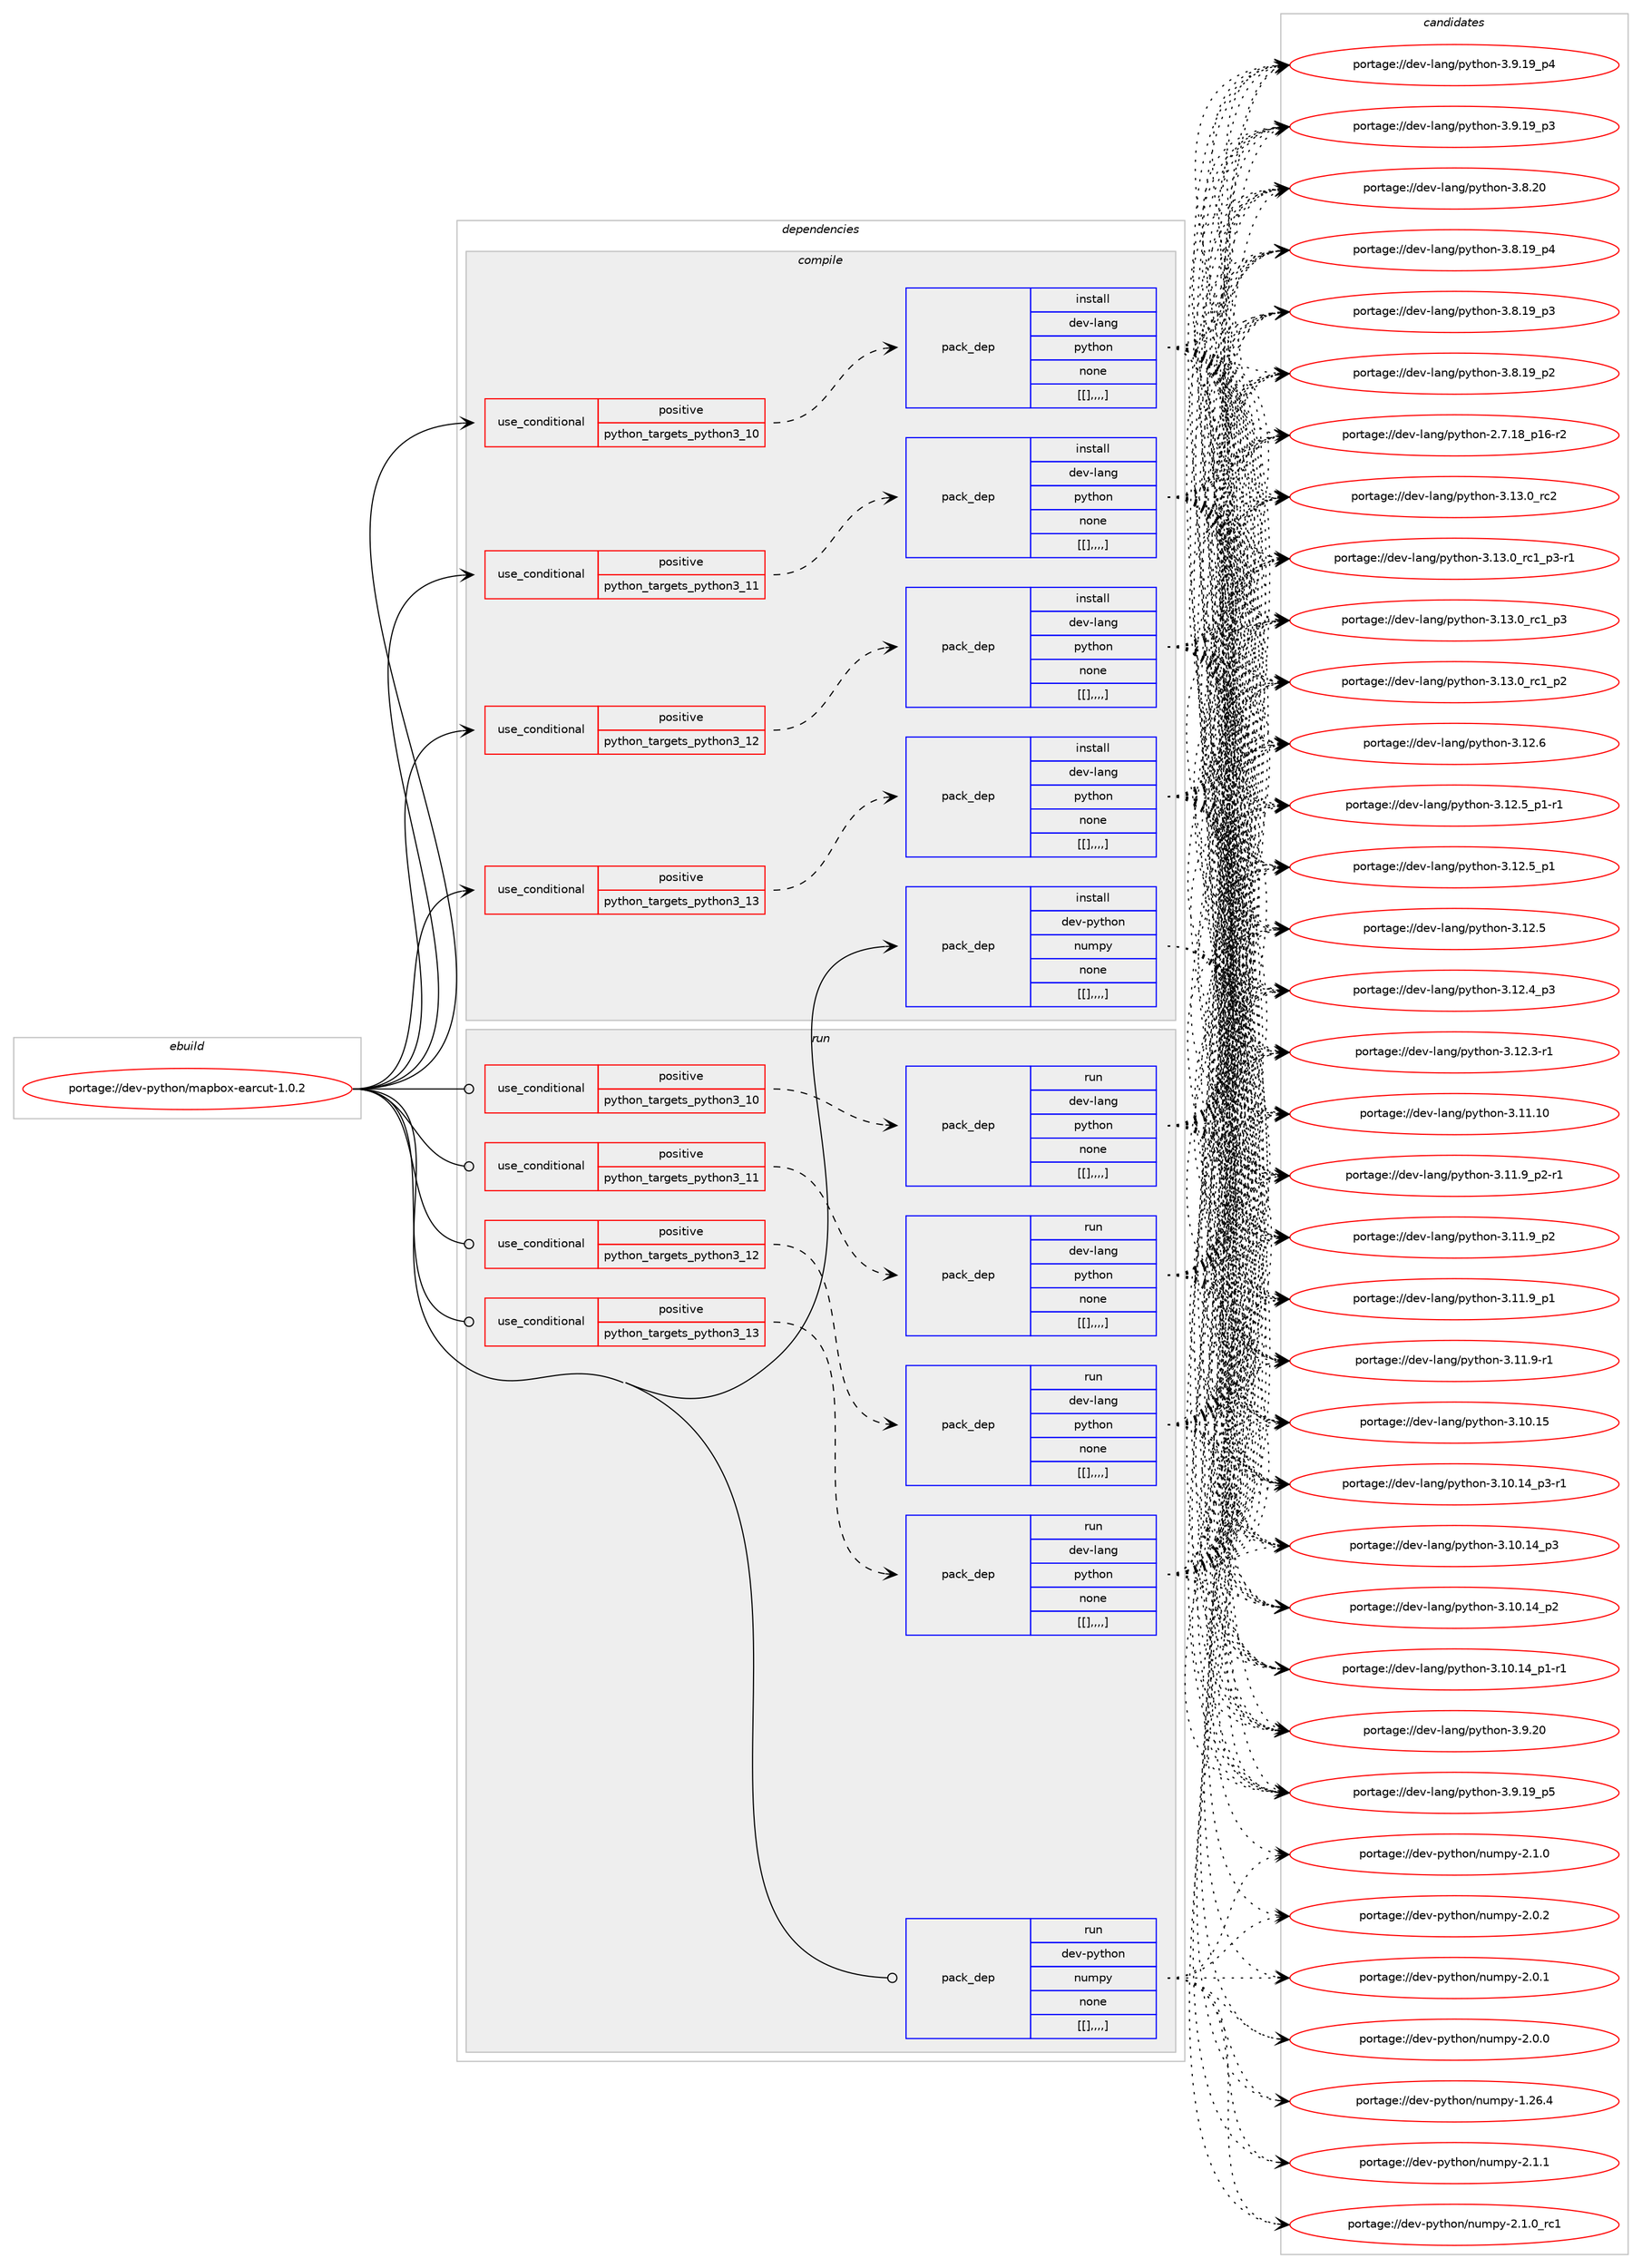 digraph prolog {

# *************
# Graph options
# *************

newrank=true;
concentrate=true;
compound=true;
graph [rankdir=LR,fontname=Helvetica,fontsize=10,ranksep=1.5];#, ranksep=2.5, nodesep=0.2];
edge  [arrowhead=vee];
node  [fontname=Helvetica,fontsize=10];

# **********
# The ebuild
# **********

subgraph cluster_leftcol {
color=gray;
label=<<i>ebuild</i>>;
id [label="portage://dev-python/mapbox-earcut-1.0.2", color=red, width=4, href="../dev-python/mapbox-earcut-1.0.2.svg"];
}

# ****************
# The dependencies
# ****************

subgraph cluster_midcol {
color=gray;
label=<<i>dependencies</i>>;
subgraph cluster_compile {
fillcolor="#eeeeee";
style=filled;
label=<<i>compile</i>>;
subgraph cond35178 {
dependency151619 [label=<<TABLE BORDER="0" CELLBORDER="1" CELLSPACING="0" CELLPADDING="4"><TR><TD ROWSPAN="3" CELLPADDING="10">use_conditional</TD></TR><TR><TD>positive</TD></TR><TR><TD>python_targets_python3_10</TD></TR></TABLE>>, shape=none, color=red];
subgraph pack115223 {
dependency151620 [label=<<TABLE BORDER="0" CELLBORDER="1" CELLSPACING="0" CELLPADDING="4" WIDTH="220"><TR><TD ROWSPAN="6" CELLPADDING="30">pack_dep</TD></TR><TR><TD WIDTH="110">install</TD></TR><TR><TD>dev-lang</TD></TR><TR><TD>python</TD></TR><TR><TD>none</TD></TR><TR><TD>[[],,,,]</TD></TR></TABLE>>, shape=none, color=blue];
}
dependency151619:e -> dependency151620:w [weight=20,style="dashed",arrowhead="vee"];
}
id:e -> dependency151619:w [weight=20,style="solid",arrowhead="vee"];
subgraph cond35179 {
dependency151621 [label=<<TABLE BORDER="0" CELLBORDER="1" CELLSPACING="0" CELLPADDING="4"><TR><TD ROWSPAN="3" CELLPADDING="10">use_conditional</TD></TR><TR><TD>positive</TD></TR><TR><TD>python_targets_python3_11</TD></TR></TABLE>>, shape=none, color=red];
subgraph pack115224 {
dependency151622 [label=<<TABLE BORDER="0" CELLBORDER="1" CELLSPACING="0" CELLPADDING="4" WIDTH="220"><TR><TD ROWSPAN="6" CELLPADDING="30">pack_dep</TD></TR><TR><TD WIDTH="110">install</TD></TR><TR><TD>dev-lang</TD></TR><TR><TD>python</TD></TR><TR><TD>none</TD></TR><TR><TD>[[],,,,]</TD></TR></TABLE>>, shape=none, color=blue];
}
dependency151621:e -> dependency151622:w [weight=20,style="dashed",arrowhead="vee"];
}
id:e -> dependency151621:w [weight=20,style="solid",arrowhead="vee"];
subgraph cond35180 {
dependency151623 [label=<<TABLE BORDER="0" CELLBORDER="1" CELLSPACING="0" CELLPADDING="4"><TR><TD ROWSPAN="3" CELLPADDING="10">use_conditional</TD></TR><TR><TD>positive</TD></TR><TR><TD>python_targets_python3_12</TD></TR></TABLE>>, shape=none, color=red];
subgraph pack115225 {
dependency151624 [label=<<TABLE BORDER="0" CELLBORDER="1" CELLSPACING="0" CELLPADDING="4" WIDTH="220"><TR><TD ROWSPAN="6" CELLPADDING="30">pack_dep</TD></TR><TR><TD WIDTH="110">install</TD></TR><TR><TD>dev-lang</TD></TR><TR><TD>python</TD></TR><TR><TD>none</TD></TR><TR><TD>[[],,,,]</TD></TR></TABLE>>, shape=none, color=blue];
}
dependency151623:e -> dependency151624:w [weight=20,style="dashed",arrowhead="vee"];
}
id:e -> dependency151623:w [weight=20,style="solid",arrowhead="vee"];
subgraph cond35181 {
dependency151625 [label=<<TABLE BORDER="0" CELLBORDER="1" CELLSPACING="0" CELLPADDING="4"><TR><TD ROWSPAN="3" CELLPADDING="10">use_conditional</TD></TR><TR><TD>positive</TD></TR><TR><TD>python_targets_python3_13</TD></TR></TABLE>>, shape=none, color=red];
subgraph pack115226 {
dependency151626 [label=<<TABLE BORDER="0" CELLBORDER="1" CELLSPACING="0" CELLPADDING="4" WIDTH="220"><TR><TD ROWSPAN="6" CELLPADDING="30">pack_dep</TD></TR><TR><TD WIDTH="110">install</TD></TR><TR><TD>dev-lang</TD></TR><TR><TD>python</TD></TR><TR><TD>none</TD></TR><TR><TD>[[],,,,]</TD></TR></TABLE>>, shape=none, color=blue];
}
dependency151625:e -> dependency151626:w [weight=20,style="dashed",arrowhead="vee"];
}
id:e -> dependency151625:w [weight=20,style="solid",arrowhead="vee"];
subgraph pack115227 {
dependency151627 [label=<<TABLE BORDER="0" CELLBORDER="1" CELLSPACING="0" CELLPADDING="4" WIDTH="220"><TR><TD ROWSPAN="6" CELLPADDING="30">pack_dep</TD></TR><TR><TD WIDTH="110">install</TD></TR><TR><TD>dev-python</TD></TR><TR><TD>numpy</TD></TR><TR><TD>none</TD></TR><TR><TD>[[],,,,]</TD></TR></TABLE>>, shape=none, color=blue];
}
id:e -> dependency151627:w [weight=20,style="solid",arrowhead="vee"];
}
subgraph cluster_compileandrun {
fillcolor="#eeeeee";
style=filled;
label=<<i>compile and run</i>>;
}
subgraph cluster_run {
fillcolor="#eeeeee";
style=filled;
label=<<i>run</i>>;
subgraph cond35182 {
dependency151628 [label=<<TABLE BORDER="0" CELLBORDER="1" CELLSPACING="0" CELLPADDING="4"><TR><TD ROWSPAN="3" CELLPADDING="10">use_conditional</TD></TR><TR><TD>positive</TD></TR><TR><TD>python_targets_python3_10</TD></TR></TABLE>>, shape=none, color=red];
subgraph pack115228 {
dependency151629 [label=<<TABLE BORDER="0" CELLBORDER="1" CELLSPACING="0" CELLPADDING="4" WIDTH="220"><TR><TD ROWSPAN="6" CELLPADDING="30">pack_dep</TD></TR><TR><TD WIDTH="110">run</TD></TR><TR><TD>dev-lang</TD></TR><TR><TD>python</TD></TR><TR><TD>none</TD></TR><TR><TD>[[],,,,]</TD></TR></TABLE>>, shape=none, color=blue];
}
dependency151628:e -> dependency151629:w [weight=20,style="dashed",arrowhead="vee"];
}
id:e -> dependency151628:w [weight=20,style="solid",arrowhead="odot"];
subgraph cond35183 {
dependency151630 [label=<<TABLE BORDER="0" CELLBORDER="1" CELLSPACING="0" CELLPADDING="4"><TR><TD ROWSPAN="3" CELLPADDING="10">use_conditional</TD></TR><TR><TD>positive</TD></TR><TR><TD>python_targets_python3_11</TD></TR></TABLE>>, shape=none, color=red];
subgraph pack115229 {
dependency151631 [label=<<TABLE BORDER="0" CELLBORDER="1" CELLSPACING="0" CELLPADDING="4" WIDTH="220"><TR><TD ROWSPAN="6" CELLPADDING="30">pack_dep</TD></TR><TR><TD WIDTH="110">run</TD></TR><TR><TD>dev-lang</TD></TR><TR><TD>python</TD></TR><TR><TD>none</TD></TR><TR><TD>[[],,,,]</TD></TR></TABLE>>, shape=none, color=blue];
}
dependency151630:e -> dependency151631:w [weight=20,style="dashed",arrowhead="vee"];
}
id:e -> dependency151630:w [weight=20,style="solid",arrowhead="odot"];
subgraph cond35184 {
dependency151632 [label=<<TABLE BORDER="0" CELLBORDER="1" CELLSPACING="0" CELLPADDING="4"><TR><TD ROWSPAN="3" CELLPADDING="10">use_conditional</TD></TR><TR><TD>positive</TD></TR><TR><TD>python_targets_python3_12</TD></TR></TABLE>>, shape=none, color=red];
subgraph pack115230 {
dependency151633 [label=<<TABLE BORDER="0" CELLBORDER="1" CELLSPACING="0" CELLPADDING="4" WIDTH="220"><TR><TD ROWSPAN="6" CELLPADDING="30">pack_dep</TD></TR><TR><TD WIDTH="110">run</TD></TR><TR><TD>dev-lang</TD></TR><TR><TD>python</TD></TR><TR><TD>none</TD></TR><TR><TD>[[],,,,]</TD></TR></TABLE>>, shape=none, color=blue];
}
dependency151632:e -> dependency151633:w [weight=20,style="dashed",arrowhead="vee"];
}
id:e -> dependency151632:w [weight=20,style="solid",arrowhead="odot"];
subgraph cond35185 {
dependency151634 [label=<<TABLE BORDER="0" CELLBORDER="1" CELLSPACING="0" CELLPADDING="4"><TR><TD ROWSPAN="3" CELLPADDING="10">use_conditional</TD></TR><TR><TD>positive</TD></TR><TR><TD>python_targets_python3_13</TD></TR></TABLE>>, shape=none, color=red];
subgraph pack115231 {
dependency151635 [label=<<TABLE BORDER="0" CELLBORDER="1" CELLSPACING="0" CELLPADDING="4" WIDTH="220"><TR><TD ROWSPAN="6" CELLPADDING="30">pack_dep</TD></TR><TR><TD WIDTH="110">run</TD></TR><TR><TD>dev-lang</TD></TR><TR><TD>python</TD></TR><TR><TD>none</TD></TR><TR><TD>[[],,,,]</TD></TR></TABLE>>, shape=none, color=blue];
}
dependency151634:e -> dependency151635:w [weight=20,style="dashed",arrowhead="vee"];
}
id:e -> dependency151634:w [weight=20,style="solid",arrowhead="odot"];
subgraph pack115232 {
dependency151636 [label=<<TABLE BORDER="0" CELLBORDER="1" CELLSPACING="0" CELLPADDING="4" WIDTH="220"><TR><TD ROWSPAN="6" CELLPADDING="30">pack_dep</TD></TR><TR><TD WIDTH="110">run</TD></TR><TR><TD>dev-python</TD></TR><TR><TD>numpy</TD></TR><TR><TD>none</TD></TR><TR><TD>[[],,,,]</TD></TR></TABLE>>, shape=none, color=blue];
}
id:e -> dependency151636:w [weight=20,style="solid",arrowhead="odot"];
}
}

# **************
# The candidates
# **************

subgraph cluster_choices {
rank=same;
color=gray;
label=<<i>candidates</i>>;

subgraph choice115223 {
color=black;
nodesep=1;
choice10010111845108971101034711212111610411111045514649514648951149950 [label="portage://dev-lang/python-3.13.0_rc2", color=red, width=4,href="../dev-lang/python-3.13.0_rc2.svg"];
choice1001011184510897110103471121211161041111104551464951464895114994995112514511449 [label="portage://dev-lang/python-3.13.0_rc1_p3-r1", color=red, width=4,href="../dev-lang/python-3.13.0_rc1_p3-r1.svg"];
choice100101118451089711010347112121116104111110455146495146489511499499511251 [label="portage://dev-lang/python-3.13.0_rc1_p3", color=red, width=4,href="../dev-lang/python-3.13.0_rc1_p3.svg"];
choice100101118451089711010347112121116104111110455146495146489511499499511250 [label="portage://dev-lang/python-3.13.0_rc1_p2", color=red, width=4,href="../dev-lang/python-3.13.0_rc1_p2.svg"];
choice10010111845108971101034711212111610411111045514649504654 [label="portage://dev-lang/python-3.12.6", color=red, width=4,href="../dev-lang/python-3.12.6.svg"];
choice1001011184510897110103471121211161041111104551464950465395112494511449 [label="portage://dev-lang/python-3.12.5_p1-r1", color=red, width=4,href="../dev-lang/python-3.12.5_p1-r1.svg"];
choice100101118451089711010347112121116104111110455146495046539511249 [label="portage://dev-lang/python-3.12.5_p1", color=red, width=4,href="../dev-lang/python-3.12.5_p1.svg"];
choice10010111845108971101034711212111610411111045514649504653 [label="portage://dev-lang/python-3.12.5", color=red, width=4,href="../dev-lang/python-3.12.5.svg"];
choice100101118451089711010347112121116104111110455146495046529511251 [label="portage://dev-lang/python-3.12.4_p3", color=red, width=4,href="../dev-lang/python-3.12.4_p3.svg"];
choice100101118451089711010347112121116104111110455146495046514511449 [label="portage://dev-lang/python-3.12.3-r1", color=red, width=4,href="../dev-lang/python-3.12.3-r1.svg"];
choice1001011184510897110103471121211161041111104551464949464948 [label="portage://dev-lang/python-3.11.10", color=red, width=4,href="../dev-lang/python-3.11.10.svg"];
choice1001011184510897110103471121211161041111104551464949465795112504511449 [label="portage://dev-lang/python-3.11.9_p2-r1", color=red, width=4,href="../dev-lang/python-3.11.9_p2-r1.svg"];
choice100101118451089711010347112121116104111110455146494946579511250 [label="portage://dev-lang/python-3.11.9_p2", color=red, width=4,href="../dev-lang/python-3.11.9_p2.svg"];
choice100101118451089711010347112121116104111110455146494946579511249 [label="portage://dev-lang/python-3.11.9_p1", color=red, width=4,href="../dev-lang/python-3.11.9_p1.svg"];
choice100101118451089711010347112121116104111110455146494946574511449 [label="portage://dev-lang/python-3.11.9-r1", color=red, width=4,href="../dev-lang/python-3.11.9-r1.svg"];
choice1001011184510897110103471121211161041111104551464948464953 [label="portage://dev-lang/python-3.10.15", color=red, width=4,href="../dev-lang/python-3.10.15.svg"];
choice100101118451089711010347112121116104111110455146494846495295112514511449 [label="portage://dev-lang/python-3.10.14_p3-r1", color=red, width=4,href="../dev-lang/python-3.10.14_p3-r1.svg"];
choice10010111845108971101034711212111610411111045514649484649529511251 [label="portage://dev-lang/python-3.10.14_p3", color=red, width=4,href="../dev-lang/python-3.10.14_p3.svg"];
choice10010111845108971101034711212111610411111045514649484649529511250 [label="portage://dev-lang/python-3.10.14_p2", color=red, width=4,href="../dev-lang/python-3.10.14_p2.svg"];
choice100101118451089711010347112121116104111110455146494846495295112494511449 [label="portage://dev-lang/python-3.10.14_p1-r1", color=red, width=4,href="../dev-lang/python-3.10.14_p1-r1.svg"];
choice10010111845108971101034711212111610411111045514657465048 [label="portage://dev-lang/python-3.9.20", color=red, width=4,href="../dev-lang/python-3.9.20.svg"];
choice100101118451089711010347112121116104111110455146574649579511253 [label="portage://dev-lang/python-3.9.19_p5", color=red, width=4,href="../dev-lang/python-3.9.19_p5.svg"];
choice100101118451089711010347112121116104111110455146574649579511252 [label="portage://dev-lang/python-3.9.19_p4", color=red, width=4,href="../dev-lang/python-3.9.19_p4.svg"];
choice100101118451089711010347112121116104111110455146574649579511251 [label="portage://dev-lang/python-3.9.19_p3", color=red, width=4,href="../dev-lang/python-3.9.19_p3.svg"];
choice10010111845108971101034711212111610411111045514656465048 [label="portage://dev-lang/python-3.8.20", color=red, width=4,href="../dev-lang/python-3.8.20.svg"];
choice100101118451089711010347112121116104111110455146564649579511252 [label="portage://dev-lang/python-3.8.19_p4", color=red, width=4,href="../dev-lang/python-3.8.19_p4.svg"];
choice100101118451089711010347112121116104111110455146564649579511251 [label="portage://dev-lang/python-3.8.19_p3", color=red, width=4,href="../dev-lang/python-3.8.19_p3.svg"];
choice100101118451089711010347112121116104111110455146564649579511250 [label="portage://dev-lang/python-3.8.19_p2", color=red, width=4,href="../dev-lang/python-3.8.19_p2.svg"];
choice100101118451089711010347112121116104111110455046554649569511249544511450 [label="portage://dev-lang/python-2.7.18_p16-r2", color=red, width=4,href="../dev-lang/python-2.7.18_p16-r2.svg"];
dependency151620:e -> choice10010111845108971101034711212111610411111045514649514648951149950:w [style=dotted,weight="100"];
dependency151620:e -> choice1001011184510897110103471121211161041111104551464951464895114994995112514511449:w [style=dotted,weight="100"];
dependency151620:e -> choice100101118451089711010347112121116104111110455146495146489511499499511251:w [style=dotted,weight="100"];
dependency151620:e -> choice100101118451089711010347112121116104111110455146495146489511499499511250:w [style=dotted,weight="100"];
dependency151620:e -> choice10010111845108971101034711212111610411111045514649504654:w [style=dotted,weight="100"];
dependency151620:e -> choice1001011184510897110103471121211161041111104551464950465395112494511449:w [style=dotted,weight="100"];
dependency151620:e -> choice100101118451089711010347112121116104111110455146495046539511249:w [style=dotted,weight="100"];
dependency151620:e -> choice10010111845108971101034711212111610411111045514649504653:w [style=dotted,weight="100"];
dependency151620:e -> choice100101118451089711010347112121116104111110455146495046529511251:w [style=dotted,weight="100"];
dependency151620:e -> choice100101118451089711010347112121116104111110455146495046514511449:w [style=dotted,weight="100"];
dependency151620:e -> choice1001011184510897110103471121211161041111104551464949464948:w [style=dotted,weight="100"];
dependency151620:e -> choice1001011184510897110103471121211161041111104551464949465795112504511449:w [style=dotted,weight="100"];
dependency151620:e -> choice100101118451089711010347112121116104111110455146494946579511250:w [style=dotted,weight="100"];
dependency151620:e -> choice100101118451089711010347112121116104111110455146494946579511249:w [style=dotted,weight="100"];
dependency151620:e -> choice100101118451089711010347112121116104111110455146494946574511449:w [style=dotted,weight="100"];
dependency151620:e -> choice1001011184510897110103471121211161041111104551464948464953:w [style=dotted,weight="100"];
dependency151620:e -> choice100101118451089711010347112121116104111110455146494846495295112514511449:w [style=dotted,weight="100"];
dependency151620:e -> choice10010111845108971101034711212111610411111045514649484649529511251:w [style=dotted,weight="100"];
dependency151620:e -> choice10010111845108971101034711212111610411111045514649484649529511250:w [style=dotted,weight="100"];
dependency151620:e -> choice100101118451089711010347112121116104111110455146494846495295112494511449:w [style=dotted,weight="100"];
dependency151620:e -> choice10010111845108971101034711212111610411111045514657465048:w [style=dotted,weight="100"];
dependency151620:e -> choice100101118451089711010347112121116104111110455146574649579511253:w [style=dotted,weight="100"];
dependency151620:e -> choice100101118451089711010347112121116104111110455146574649579511252:w [style=dotted,weight="100"];
dependency151620:e -> choice100101118451089711010347112121116104111110455146574649579511251:w [style=dotted,weight="100"];
dependency151620:e -> choice10010111845108971101034711212111610411111045514656465048:w [style=dotted,weight="100"];
dependency151620:e -> choice100101118451089711010347112121116104111110455146564649579511252:w [style=dotted,weight="100"];
dependency151620:e -> choice100101118451089711010347112121116104111110455146564649579511251:w [style=dotted,weight="100"];
dependency151620:e -> choice100101118451089711010347112121116104111110455146564649579511250:w [style=dotted,weight="100"];
dependency151620:e -> choice100101118451089711010347112121116104111110455046554649569511249544511450:w [style=dotted,weight="100"];
}
subgraph choice115224 {
color=black;
nodesep=1;
choice10010111845108971101034711212111610411111045514649514648951149950 [label="portage://dev-lang/python-3.13.0_rc2", color=red, width=4,href="../dev-lang/python-3.13.0_rc2.svg"];
choice1001011184510897110103471121211161041111104551464951464895114994995112514511449 [label="portage://dev-lang/python-3.13.0_rc1_p3-r1", color=red, width=4,href="../dev-lang/python-3.13.0_rc1_p3-r1.svg"];
choice100101118451089711010347112121116104111110455146495146489511499499511251 [label="portage://dev-lang/python-3.13.0_rc1_p3", color=red, width=4,href="../dev-lang/python-3.13.0_rc1_p3.svg"];
choice100101118451089711010347112121116104111110455146495146489511499499511250 [label="portage://dev-lang/python-3.13.0_rc1_p2", color=red, width=4,href="../dev-lang/python-3.13.0_rc1_p2.svg"];
choice10010111845108971101034711212111610411111045514649504654 [label="portage://dev-lang/python-3.12.6", color=red, width=4,href="../dev-lang/python-3.12.6.svg"];
choice1001011184510897110103471121211161041111104551464950465395112494511449 [label="portage://dev-lang/python-3.12.5_p1-r1", color=red, width=4,href="../dev-lang/python-3.12.5_p1-r1.svg"];
choice100101118451089711010347112121116104111110455146495046539511249 [label="portage://dev-lang/python-3.12.5_p1", color=red, width=4,href="../dev-lang/python-3.12.5_p1.svg"];
choice10010111845108971101034711212111610411111045514649504653 [label="portage://dev-lang/python-3.12.5", color=red, width=4,href="../dev-lang/python-3.12.5.svg"];
choice100101118451089711010347112121116104111110455146495046529511251 [label="portage://dev-lang/python-3.12.4_p3", color=red, width=4,href="../dev-lang/python-3.12.4_p3.svg"];
choice100101118451089711010347112121116104111110455146495046514511449 [label="portage://dev-lang/python-3.12.3-r1", color=red, width=4,href="../dev-lang/python-3.12.3-r1.svg"];
choice1001011184510897110103471121211161041111104551464949464948 [label="portage://dev-lang/python-3.11.10", color=red, width=4,href="../dev-lang/python-3.11.10.svg"];
choice1001011184510897110103471121211161041111104551464949465795112504511449 [label="portage://dev-lang/python-3.11.9_p2-r1", color=red, width=4,href="../dev-lang/python-3.11.9_p2-r1.svg"];
choice100101118451089711010347112121116104111110455146494946579511250 [label="portage://dev-lang/python-3.11.9_p2", color=red, width=4,href="../dev-lang/python-3.11.9_p2.svg"];
choice100101118451089711010347112121116104111110455146494946579511249 [label="portage://dev-lang/python-3.11.9_p1", color=red, width=4,href="../dev-lang/python-3.11.9_p1.svg"];
choice100101118451089711010347112121116104111110455146494946574511449 [label="portage://dev-lang/python-3.11.9-r1", color=red, width=4,href="../dev-lang/python-3.11.9-r1.svg"];
choice1001011184510897110103471121211161041111104551464948464953 [label="portage://dev-lang/python-3.10.15", color=red, width=4,href="../dev-lang/python-3.10.15.svg"];
choice100101118451089711010347112121116104111110455146494846495295112514511449 [label="portage://dev-lang/python-3.10.14_p3-r1", color=red, width=4,href="../dev-lang/python-3.10.14_p3-r1.svg"];
choice10010111845108971101034711212111610411111045514649484649529511251 [label="portage://dev-lang/python-3.10.14_p3", color=red, width=4,href="../dev-lang/python-3.10.14_p3.svg"];
choice10010111845108971101034711212111610411111045514649484649529511250 [label="portage://dev-lang/python-3.10.14_p2", color=red, width=4,href="../dev-lang/python-3.10.14_p2.svg"];
choice100101118451089711010347112121116104111110455146494846495295112494511449 [label="portage://dev-lang/python-3.10.14_p1-r1", color=red, width=4,href="../dev-lang/python-3.10.14_p1-r1.svg"];
choice10010111845108971101034711212111610411111045514657465048 [label="portage://dev-lang/python-3.9.20", color=red, width=4,href="../dev-lang/python-3.9.20.svg"];
choice100101118451089711010347112121116104111110455146574649579511253 [label="portage://dev-lang/python-3.9.19_p5", color=red, width=4,href="../dev-lang/python-3.9.19_p5.svg"];
choice100101118451089711010347112121116104111110455146574649579511252 [label="portage://dev-lang/python-3.9.19_p4", color=red, width=4,href="../dev-lang/python-3.9.19_p4.svg"];
choice100101118451089711010347112121116104111110455146574649579511251 [label="portage://dev-lang/python-3.9.19_p3", color=red, width=4,href="../dev-lang/python-3.9.19_p3.svg"];
choice10010111845108971101034711212111610411111045514656465048 [label="portage://dev-lang/python-3.8.20", color=red, width=4,href="../dev-lang/python-3.8.20.svg"];
choice100101118451089711010347112121116104111110455146564649579511252 [label="portage://dev-lang/python-3.8.19_p4", color=red, width=4,href="../dev-lang/python-3.8.19_p4.svg"];
choice100101118451089711010347112121116104111110455146564649579511251 [label="portage://dev-lang/python-3.8.19_p3", color=red, width=4,href="../dev-lang/python-3.8.19_p3.svg"];
choice100101118451089711010347112121116104111110455146564649579511250 [label="portage://dev-lang/python-3.8.19_p2", color=red, width=4,href="../dev-lang/python-3.8.19_p2.svg"];
choice100101118451089711010347112121116104111110455046554649569511249544511450 [label="portage://dev-lang/python-2.7.18_p16-r2", color=red, width=4,href="../dev-lang/python-2.7.18_p16-r2.svg"];
dependency151622:e -> choice10010111845108971101034711212111610411111045514649514648951149950:w [style=dotted,weight="100"];
dependency151622:e -> choice1001011184510897110103471121211161041111104551464951464895114994995112514511449:w [style=dotted,weight="100"];
dependency151622:e -> choice100101118451089711010347112121116104111110455146495146489511499499511251:w [style=dotted,weight="100"];
dependency151622:e -> choice100101118451089711010347112121116104111110455146495146489511499499511250:w [style=dotted,weight="100"];
dependency151622:e -> choice10010111845108971101034711212111610411111045514649504654:w [style=dotted,weight="100"];
dependency151622:e -> choice1001011184510897110103471121211161041111104551464950465395112494511449:w [style=dotted,weight="100"];
dependency151622:e -> choice100101118451089711010347112121116104111110455146495046539511249:w [style=dotted,weight="100"];
dependency151622:e -> choice10010111845108971101034711212111610411111045514649504653:w [style=dotted,weight="100"];
dependency151622:e -> choice100101118451089711010347112121116104111110455146495046529511251:w [style=dotted,weight="100"];
dependency151622:e -> choice100101118451089711010347112121116104111110455146495046514511449:w [style=dotted,weight="100"];
dependency151622:e -> choice1001011184510897110103471121211161041111104551464949464948:w [style=dotted,weight="100"];
dependency151622:e -> choice1001011184510897110103471121211161041111104551464949465795112504511449:w [style=dotted,weight="100"];
dependency151622:e -> choice100101118451089711010347112121116104111110455146494946579511250:w [style=dotted,weight="100"];
dependency151622:e -> choice100101118451089711010347112121116104111110455146494946579511249:w [style=dotted,weight="100"];
dependency151622:e -> choice100101118451089711010347112121116104111110455146494946574511449:w [style=dotted,weight="100"];
dependency151622:e -> choice1001011184510897110103471121211161041111104551464948464953:w [style=dotted,weight="100"];
dependency151622:e -> choice100101118451089711010347112121116104111110455146494846495295112514511449:w [style=dotted,weight="100"];
dependency151622:e -> choice10010111845108971101034711212111610411111045514649484649529511251:w [style=dotted,weight="100"];
dependency151622:e -> choice10010111845108971101034711212111610411111045514649484649529511250:w [style=dotted,weight="100"];
dependency151622:e -> choice100101118451089711010347112121116104111110455146494846495295112494511449:w [style=dotted,weight="100"];
dependency151622:e -> choice10010111845108971101034711212111610411111045514657465048:w [style=dotted,weight="100"];
dependency151622:e -> choice100101118451089711010347112121116104111110455146574649579511253:w [style=dotted,weight="100"];
dependency151622:e -> choice100101118451089711010347112121116104111110455146574649579511252:w [style=dotted,weight="100"];
dependency151622:e -> choice100101118451089711010347112121116104111110455146574649579511251:w [style=dotted,weight="100"];
dependency151622:e -> choice10010111845108971101034711212111610411111045514656465048:w [style=dotted,weight="100"];
dependency151622:e -> choice100101118451089711010347112121116104111110455146564649579511252:w [style=dotted,weight="100"];
dependency151622:e -> choice100101118451089711010347112121116104111110455146564649579511251:w [style=dotted,weight="100"];
dependency151622:e -> choice100101118451089711010347112121116104111110455146564649579511250:w [style=dotted,weight="100"];
dependency151622:e -> choice100101118451089711010347112121116104111110455046554649569511249544511450:w [style=dotted,weight="100"];
}
subgraph choice115225 {
color=black;
nodesep=1;
choice10010111845108971101034711212111610411111045514649514648951149950 [label="portage://dev-lang/python-3.13.0_rc2", color=red, width=4,href="../dev-lang/python-3.13.0_rc2.svg"];
choice1001011184510897110103471121211161041111104551464951464895114994995112514511449 [label="portage://dev-lang/python-3.13.0_rc1_p3-r1", color=red, width=4,href="../dev-lang/python-3.13.0_rc1_p3-r1.svg"];
choice100101118451089711010347112121116104111110455146495146489511499499511251 [label="portage://dev-lang/python-3.13.0_rc1_p3", color=red, width=4,href="../dev-lang/python-3.13.0_rc1_p3.svg"];
choice100101118451089711010347112121116104111110455146495146489511499499511250 [label="portage://dev-lang/python-3.13.0_rc1_p2", color=red, width=4,href="../dev-lang/python-3.13.0_rc1_p2.svg"];
choice10010111845108971101034711212111610411111045514649504654 [label="portage://dev-lang/python-3.12.6", color=red, width=4,href="../dev-lang/python-3.12.6.svg"];
choice1001011184510897110103471121211161041111104551464950465395112494511449 [label="portage://dev-lang/python-3.12.5_p1-r1", color=red, width=4,href="../dev-lang/python-3.12.5_p1-r1.svg"];
choice100101118451089711010347112121116104111110455146495046539511249 [label="portage://dev-lang/python-3.12.5_p1", color=red, width=4,href="../dev-lang/python-3.12.5_p1.svg"];
choice10010111845108971101034711212111610411111045514649504653 [label="portage://dev-lang/python-3.12.5", color=red, width=4,href="../dev-lang/python-3.12.5.svg"];
choice100101118451089711010347112121116104111110455146495046529511251 [label="portage://dev-lang/python-3.12.4_p3", color=red, width=4,href="../dev-lang/python-3.12.4_p3.svg"];
choice100101118451089711010347112121116104111110455146495046514511449 [label="portage://dev-lang/python-3.12.3-r1", color=red, width=4,href="../dev-lang/python-3.12.3-r1.svg"];
choice1001011184510897110103471121211161041111104551464949464948 [label="portage://dev-lang/python-3.11.10", color=red, width=4,href="../dev-lang/python-3.11.10.svg"];
choice1001011184510897110103471121211161041111104551464949465795112504511449 [label="portage://dev-lang/python-3.11.9_p2-r1", color=red, width=4,href="../dev-lang/python-3.11.9_p2-r1.svg"];
choice100101118451089711010347112121116104111110455146494946579511250 [label="portage://dev-lang/python-3.11.9_p2", color=red, width=4,href="../dev-lang/python-3.11.9_p2.svg"];
choice100101118451089711010347112121116104111110455146494946579511249 [label="portage://dev-lang/python-3.11.9_p1", color=red, width=4,href="../dev-lang/python-3.11.9_p1.svg"];
choice100101118451089711010347112121116104111110455146494946574511449 [label="portage://dev-lang/python-3.11.9-r1", color=red, width=4,href="../dev-lang/python-3.11.9-r1.svg"];
choice1001011184510897110103471121211161041111104551464948464953 [label="portage://dev-lang/python-3.10.15", color=red, width=4,href="../dev-lang/python-3.10.15.svg"];
choice100101118451089711010347112121116104111110455146494846495295112514511449 [label="portage://dev-lang/python-3.10.14_p3-r1", color=red, width=4,href="../dev-lang/python-3.10.14_p3-r1.svg"];
choice10010111845108971101034711212111610411111045514649484649529511251 [label="portage://dev-lang/python-3.10.14_p3", color=red, width=4,href="../dev-lang/python-3.10.14_p3.svg"];
choice10010111845108971101034711212111610411111045514649484649529511250 [label="portage://dev-lang/python-3.10.14_p2", color=red, width=4,href="../dev-lang/python-3.10.14_p2.svg"];
choice100101118451089711010347112121116104111110455146494846495295112494511449 [label="portage://dev-lang/python-3.10.14_p1-r1", color=red, width=4,href="../dev-lang/python-3.10.14_p1-r1.svg"];
choice10010111845108971101034711212111610411111045514657465048 [label="portage://dev-lang/python-3.9.20", color=red, width=4,href="../dev-lang/python-3.9.20.svg"];
choice100101118451089711010347112121116104111110455146574649579511253 [label="portage://dev-lang/python-3.9.19_p5", color=red, width=4,href="../dev-lang/python-3.9.19_p5.svg"];
choice100101118451089711010347112121116104111110455146574649579511252 [label="portage://dev-lang/python-3.9.19_p4", color=red, width=4,href="../dev-lang/python-3.9.19_p4.svg"];
choice100101118451089711010347112121116104111110455146574649579511251 [label="portage://dev-lang/python-3.9.19_p3", color=red, width=4,href="../dev-lang/python-3.9.19_p3.svg"];
choice10010111845108971101034711212111610411111045514656465048 [label="portage://dev-lang/python-3.8.20", color=red, width=4,href="../dev-lang/python-3.8.20.svg"];
choice100101118451089711010347112121116104111110455146564649579511252 [label="portage://dev-lang/python-3.8.19_p4", color=red, width=4,href="../dev-lang/python-3.8.19_p4.svg"];
choice100101118451089711010347112121116104111110455146564649579511251 [label="portage://dev-lang/python-3.8.19_p3", color=red, width=4,href="../dev-lang/python-3.8.19_p3.svg"];
choice100101118451089711010347112121116104111110455146564649579511250 [label="portage://dev-lang/python-3.8.19_p2", color=red, width=4,href="../dev-lang/python-3.8.19_p2.svg"];
choice100101118451089711010347112121116104111110455046554649569511249544511450 [label="portage://dev-lang/python-2.7.18_p16-r2", color=red, width=4,href="../dev-lang/python-2.7.18_p16-r2.svg"];
dependency151624:e -> choice10010111845108971101034711212111610411111045514649514648951149950:w [style=dotted,weight="100"];
dependency151624:e -> choice1001011184510897110103471121211161041111104551464951464895114994995112514511449:w [style=dotted,weight="100"];
dependency151624:e -> choice100101118451089711010347112121116104111110455146495146489511499499511251:w [style=dotted,weight="100"];
dependency151624:e -> choice100101118451089711010347112121116104111110455146495146489511499499511250:w [style=dotted,weight="100"];
dependency151624:e -> choice10010111845108971101034711212111610411111045514649504654:w [style=dotted,weight="100"];
dependency151624:e -> choice1001011184510897110103471121211161041111104551464950465395112494511449:w [style=dotted,weight="100"];
dependency151624:e -> choice100101118451089711010347112121116104111110455146495046539511249:w [style=dotted,weight="100"];
dependency151624:e -> choice10010111845108971101034711212111610411111045514649504653:w [style=dotted,weight="100"];
dependency151624:e -> choice100101118451089711010347112121116104111110455146495046529511251:w [style=dotted,weight="100"];
dependency151624:e -> choice100101118451089711010347112121116104111110455146495046514511449:w [style=dotted,weight="100"];
dependency151624:e -> choice1001011184510897110103471121211161041111104551464949464948:w [style=dotted,weight="100"];
dependency151624:e -> choice1001011184510897110103471121211161041111104551464949465795112504511449:w [style=dotted,weight="100"];
dependency151624:e -> choice100101118451089711010347112121116104111110455146494946579511250:w [style=dotted,weight="100"];
dependency151624:e -> choice100101118451089711010347112121116104111110455146494946579511249:w [style=dotted,weight="100"];
dependency151624:e -> choice100101118451089711010347112121116104111110455146494946574511449:w [style=dotted,weight="100"];
dependency151624:e -> choice1001011184510897110103471121211161041111104551464948464953:w [style=dotted,weight="100"];
dependency151624:e -> choice100101118451089711010347112121116104111110455146494846495295112514511449:w [style=dotted,weight="100"];
dependency151624:e -> choice10010111845108971101034711212111610411111045514649484649529511251:w [style=dotted,weight="100"];
dependency151624:e -> choice10010111845108971101034711212111610411111045514649484649529511250:w [style=dotted,weight="100"];
dependency151624:e -> choice100101118451089711010347112121116104111110455146494846495295112494511449:w [style=dotted,weight="100"];
dependency151624:e -> choice10010111845108971101034711212111610411111045514657465048:w [style=dotted,weight="100"];
dependency151624:e -> choice100101118451089711010347112121116104111110455146574649579511253:w [style=dotted,weight="100"];
dependency151624:e -> choice100101118451089711010347112121116104111110455146574649579511252:w [style=dotted,weight="100"];
dependency151624:e -> choice100101118451089711010347112121116104111110455146574649579511251:w [style=dotted,weight="100"];
dependency151624:e -> choice10010111845108971101034711212111610411111045514656465048:w [style=dotted,weight="100"];
dependency151624:e -> choice100101118451089711010347112121116104111110455146564649579511252:w [style=dotted,weight="100"];
dependency151624:e -> choice100101118451089711010347112121116104111110455146564649579511251:w [style=dotted,weight="100"];
dependency151624:e -> choice100101118451089711010347112121116104111110455146564649579511250:w [style=dotted,weight="100"];
dependency151624:e -> choice100101118451089711010347112121116104111110455046554649569511249544511450:w [style=dotted,weight="100"];
}
subgraph choice115226 {
color=black;
nodesep=1;
choice10010111845108971101034711212111610411111045514649514648951149950 [label="portage://dev-lang/python-3.13.0_rc2", color=red, width=4,href="../dev-lang/python-3.13.0_rc2.svg"];
choice1001011184510897110103471121211161041111104551464951464895114994995112514511449 [label="portage://dev-lang/python-3.13.0_rc1_p3-r1", color=red, width=4,href="../dev-lang/python-3.13.0_rc1_p3-r1.svg"];
choice100101118451089711010347112121116104111110455146495146489511499499511251 [label="portage://dev-lang/python-3.13.0_rc1_p3", color=red, width=4,href="../dev-lang/python-3.13.0_rc1_p3.svg"];
choice100101118451089711010347112121116104111110455146495146489511499499511250 [label="portage://dev-lang/python-3.13.0_rc1_p2", color=red, width=4,href="../dev-lang/python-3.13.0_rc1_p2.svg"];
choice10010111845108971101034711212111610411111045514649504654 [label="portage://dev-lang/python-3.12.6", color=red, width=4,href="../dev-lang/python-3.12.6.svg"];
choice1001011184510897110103471121211161041111104551464950465395112494511449 [label="portage://dev-lang/python-3.12.5_p1-r1", color=red, width=4,href="../dev-lang/python-3.12.5_p1-r1.svg"];
choice100101118451089711010347112121116104111110455146495046539511249 [label="portage://dev-lang/python-3.12.5_p1", color=red, width=4,href="../dev-lang/python-3.12.5_p1.svg"];
choice10010111845108971101034711212111610411111045514649504653 [label="portage://dev-lang/python-3.12.5", color=red, width=4,href="../dev-lang/python-3.12.5.svg"];
choice100101118451089711010347112121116104111110455146495046529511251 [label="portage://dev-lang/python-3.12.4_p3", color=red, width=4,href="../dev-lang/python-3.12.4_p3.svg"];
choice100101118451089711010347112121116104111110455146495046514511449 [label="portage://dev-lang/python-3.12.3-r1", color=red, width=4,href="../dev-lang/python-3.12.3-r1.svg"];
choice1001011184510897110103471121211161041111104551464949464948 [label="portage://dev-lang/python-3.11.10", color=red, width=4,href="../dev-lang/python-3.11.10.svg"];
choice1001011184510897110103471121211161041111104551464949465795112504511449 [label="portage://dev-lang/python-3.11.9_p2-r1", color=red, width=4,href="../dev-lang/python-3.11.9_p2-r1.svg"];
choice100101118451089711010347112121116104111110455146494946579511250 [label="portage://dev-lang/python-3.11.9_p2", color=red, width=4,href="../dev-lang/python-3.11.9_p2.svg"];
choice100101118451089711010347112121116104111110455146494946579511249 [label="portage://dev-lang/python-3.11.9_p1", color=red, width=4,href="../dev-lang/python-3.11.9_p1.svg"];
choice100101118451089711010347112121116104111110455146494946574511449 [label="portage://dev-lang/python-3.11.9-r1", color=red, width=4,href="../dev-lang/python-3.11.9-r1.svg"];
choice1001011184510897110103471121211161041111104551464948464953 [label="portage://dev-lang/python-3.10.15", color=red, width=4,href="../dev-lang/python-3.10.15.svg"];
choice100101118451089711010347112121116104111110455146494846495295112514511449 [label="portage://dev-lang/python-3.10.14_p3-r1", color=red, width=4,href="../dev-lang/python-3.10.14_p3-r1.svg"];
choice10010111845108971101034711212111610411111045514649484649529511251 [label="portage://dev-lang/python-3.10.14_p3", color=red, width=4,href="../dev-lang/python-3.10.14_p3.svg"];
choice10010111845108971101034711212111610411111045514649484649529511250 [label="portage://dev-lang/python-3.10.14_p2", color=red, width=4,href="../dev-lang/python-3.10.14_p2.svg"];
choice100101118451089711010347112121116104111110455146494846495295112494511449 [label="portage://dev-lang/python-3.10.14_p1-r1", color=red, width=4,href="../dev-lang/python-3.10.14_p1-r1.svg"];
choice10010111845108971101034711212111610411111045514657465048 [label="portage://dev-lang/python-3.9.20", color=red, width=4,href="../dev-lang/python-3.9.20.svg"];
choice100101118451089711010347112121116104111110455146574649579511253 [label="portage://dev-lang/python-3.9.19_p5", color=red, width=4,href="../dev-lang/python-3.9.19_p5.svg"];
choice100101118451089711010347112121116104111110455146574649579511252 [label="portage://dev-lang/python-3.9.19_p4", color=red, width=4,href="../dev-lang/python-3.9.19_p4.svg"];
choice100101118451089711010347112121116104111110455146574649579511251 [label="portage://dev-lang/python-3.9.19_p3", color=red, width=4,href="../dev-lang/python-3.9.19_p3.svg"];
choice10010111845108971101034711212111610411111045514656465048 [label="portage://dev-lang/python-3.8.20", color=red, width=4,href="../dev-lang/python-3.8.20.svg"];
choice100101118451089711010347112121116104111110455146564649579511252 [label="portage://dev-lang/python-3.8.19_p4", color=red, width=4,href="../dev-lang/python-3.8.19_p4.svg"];
choice100101118451089711010347112121116104111110455146564649579511251 [label="portage://dev-lang/python-3.8.19_p3", color=red, width=4,href="../dev-lang/python-3.8.19_p3.svg"];
choice100101118451089711010347112121116104111110455146564649579511250 [label="portage://dev-lang/python-3.8.19_p2", color=red, width=4,href="../dev-lang/python-3.8.19_p2.svg"];
choice100101118451089711010347112121116104111110455046554649569511249544511450 [label="portage://dev-lang/python-2.7.18_p16-r2", color=red, width=4,href="../dev-lang/python-2.7.18_p16-r2.svg"];
dependency151626:e -> choice10010111845108971101034711212111610411111045514649514648951149950:w [style=dotted,weight="100"];
dependency151626:e -> choice1001011184510897110103471121211161041111104551464951464895114994995112514511449:w [style=dotted,weight="100"];
dependency151626:e -> choice100101118451089711010347112121116104111110455146495146489511499499511251:w [style=dotted,weight="100"];
dependency151626:e -> choice100101118451089711010347112121116104111110455146495146489511499499511250:w [style=dotted,weight="100"];
dependency151626:e -> choice10010111845108971101034711212111610411111045514649504654:w [style=dotted,weight="100"];
dependency151626:e -> choice1001011184510897110103471121211161041111104551464950465395112494511449:w [style=dotted,weight="100"];
dependency151626:e -> choice100101118451089711010347112121116104111110455146495046539511249:w [style=dotted,weight="100"];
dependency151626:e -> choice10010111845108971101034711212111610411111045514649504653:w [style=dotted,weight="100"];
dependency151626:e -> choice100101118451089711010347112121116104111110455146495046529511251:w [style=dotted,weight="100"];
dependency151626:e -> choice100101118451089711010347112121116104111110455146495046514511449:w [style=dotted,weight="100"];
dependency151626:e -> choice1001011184510897110103471121211161041111104551464949464948:w [style=dotted,weight="100"];
dependency151626:e -> choice1001011184510897110103471121211161041111104551464949465795112504511449:w [style=dotted,weight="100"];
dependency151626:e -> choice100101118451089711010347112121116104111110455146494946579511250:w [style=dotted,weight="100"];
dependency151626:e -> choice100101118451089711010347112121116104111110455146494946579511249:w [style=dotted,weight="100"];
dependency151626:e -> choice100101118451089711010347112121116104111110455146494946574511449:w [style=dotted,weight="100"];
dependency151626:e -> choice1001011184510897110103471121211161041111104551464948464953:w [style=dotted,weight="100"];
dependency151626:e -> choice100101118451089711010347112121116104111110455146494846495295112514511449:w [style=dotted,weight="100"];
dependency151626:e -> choice10010111845108971101034711212111610411111045514649484649529511251:w [style=dotted,weight="100"];
dependency151626:e -> choice10010111845108971101034711212111610411111045514649484649529511250:w [style=dotted,weight="100"];
dependency151626:e -> choice100101118451089711010347112121116104111110455146494846495295112494511449:w [style=dotted,weight="100"];
dependency151626:e -> choice10010111845108971101034711212111610411111045514657465048:w [style=dotted,weight="100"];
dependency151626:e -> choice100101118451089711010347112121116104111110455146574649579511253:w [style=dotted,weight="100"];
dependency151626:e -> choice100101118451089711010347112121116104111110455146574649579511252:w [style=dotted,weight="100"];
dependency151626:e -> choice100101118451089711010347112121116104111110455146574649579511251:w [style=dotted,weight="100"];
dependency151626:e -> choice10010111845108971101034711212111610411111045514656465048:w [style=dotted,weight="100"];
dependency151626:e -> choice100101118451089711010347112121116104111110455146564649579511252:w [style=dotted,weight="100"];
dependency151626:e -> choice100101118451089711010347112121116104111110455146564649579511251:w [style=dotted,weight="100"];
dependency151626:e -> choice100101118451089711010347112121116104111110455146564649579511250:w [style=dotted,weight="100"];
dependency151626:e -> choice100101118451089711010347112121116104111110455046554649569511249544511450:w [style=dotted,weight="100"];
}
subgraph choice115227 {
color=black;
nodesep=1;
choice1001011184511212111610411111047110117109112121455046494649 [label="portage://dev-python/numpy-2.1.1", color=red, width=4,href="../dev-python/numpy-2.1.1.svg"];
choice1001011184511212111610411111047110117109112121455046494648951149949 [label="portage://dev-python/numpy-2.1.0_rc1", color=red, width=4,href="../dev-python/numpy-2.1.0_rc1.svg"];
choice1001011184511212111610411111047110117109112121455046494648 [label="portage://dev-python/numpy-2.1.0", color=red, width=4,href="../dev-python/numpy-2.1.0.svg"];
choice1001011184511212111610411111047110117109112121455046484650 [label="portage://dev-python/numpy-2.0.2", color=red, width=4,href="../dev-python/numpy-2.0.2.svg"];
choice1001011184511212111610411111047110117109112121455046484649 [label="portage://dev-python/numpy-2.0.1", color=red, width=4,href="../dev-python/numpy-2.0.1.svg"];
choice1001011184511212111610411111047110117109112121455046484648 [label="portage://dev-python/numpy-2.0.0", color=red, width=4,href="../dev-python/numpy-2.0.0.svg"];
choice100101118451121211161041111104711011710911212145494650544652 [label="portage://dev-python/numpy-1.26.4", color=red, width=4,href="../dev-python/numpy-1.26.4.svg"];
dependency151627:e -> choice1001011184511212111610411111047110117109112121455046494649:w [style=dotted,weight="100"];
dependency151627:e -> choice1001011184511212111610411111047110117109112121455046494648951149949:w [style=dotted,weight="100"];
dependency151627:e -> choice1001011184511212111610411111047110117109112121455046494648:w [style=dotted,weight="100"];
dependency151627:e -> choice1001011184511212111610411111047110117109112121455046484650:w [style=dotted,weight="100"];
dependency151627:e -> choice1001011184511212111610411111047110117109112121455046484649:w [style=dotted,weight="100"];
dependency151627:e -> choice1001011184511212111610411111047110117109112121455046484648:w [style=dotted,weight="100"];
dependency151627:e -> choice100101118451121211161041111104711011710911212145494650544652:w [style=dotted,weight="100"];
}
subgraph choice115228 {
color=black;
nodesep=1;
choice10010111845108971101034711212111610411111045514649514648951149950 [label="portage://dev-lang/python-3.13.0_rc2", color=red, width=4,href="../dev-lang/python-3.13.0_rc2.svg"];
choice1001011184510897110103471121211161041111104551464951464895114994995112514511449 [label="portage://dev-lang/python-3.13.0_rc1_p3-r1", color=red, width=4,href="../dev-lang/python-3.13.0_rc1_p3-r1.svg"];
choice100101118451089711010347112121116104111110455146495146489511499499511251 [label="portage://dev-lang/python-3.13.0_rc1_p3", color=red, width=4,href="../dev-lang/python-3.13.0_rc1_p3.svg"];
choice100101118451089711010347112121116104111110455146495146489511499499511250 [label="portage://dev-lang/python-3.13.0_rc1_p2", color=red, width=4,href="../dev-lang/python-3.13.0_rc1_p2.svg"];
choice10010111845108971101034711212111610411111045514649504654 [label="portage://dev-lang/python-3.12.6", color=red, width=4,href="../dev-lang/python-3.12.6.svg"];
choice1001011184510897110103471121211161041111104551464950465395112494511449 [label="portage://dev-lang/python-3.12.5_p1-r1", color=red, width=4,href="../dev-lang/python-3.12.5_p1-r1.svg"];
choice100101118451089711010347112121116104111110455146495046539511249 [label="portage://dev-lang/python-3.12.5_p1", color=red, width=4,href="../dev-lang/python-3.12.5_p1.svg"];
choice10010111845108971101034711212111610411111045514649504653 [label="portage://dev-lang/python-3.12.5", color=red, width=4,href="../dev-lang/python-3.12.5.svg"];
choice100101118451089711010347112121116104111110455146495046529511251 [label="portage://dev-lang/python-3.12.4_p3", color=red, width=4,href="../dev-lang/python-3.12.4_p3.svg"];
choice100101118451089711010347112121116104111110455146495046514511449 [label="portage://dev-lang/python-3.12.3-r1", color=red, width=4,href="../dev-lang/python-3.12.3-r1.svg"];
choice1001011184510897110103471121211161041111104551464949464948 [label="portage://dev-lang/python-3.11.10", color=red, width=4,href="../dev-lang/python-3.11.10.svg"];
choice1001011184510897110103471121211161041111104551464949465795112504511449 [label="portage://dev-lang/python-3.11.9_p2-r1", color=red, width=4,href="../dev-lang/python-3.11.9_p2-r1.svg"];
choice100101118451089711010347112121116104111110455146494946579511250 [label="portage://dev-lang/python-3.11.9_p2", color=red, width=4,href="../dev-lang/python-3.11.9_p2.svg"];
choice100101118451089711010347112121116104111110455146494946579511249 [label="portage://dev-lang/python-3.11.9_p1", color=red, width=4,href="../dev-lang/python-3.11.9_p1.svg"];
choice100101118451089711010347112121116104111110455146494946574511449 [label="portage://dev-lang/python-3.11.9-r1", color=red, width=4,href="../dev-lang/python-3.11.9-r1.svg"];
choice1001011184510897110103471121211161041111104551464948464953 [label="portage://dev-lang/python-3.10.15", color=red, width=4,href="../dev-lang/python-3.10.15.svg"];
choice100101118451089711010347112121116104111110455146494846495295112514511449 [label="portage://dev-lang/python-3.10.14_p3-r1", color=red, width=4,href="../dev-lang/python-3.10.14_p3-r1.svg"];
choice10010111845108971101034711212111610411111045514649484649529511251 [label="portage://dev-lang/python-3.10.14_p3", color=red, width=4,href="../dev-lang/python-3.10.14_p3.svg"];
choice10010111845108971101034711212111610411111045514649484649529511250 [label="portage://dev-lang/python-3.10.14_p2", color=red, width=4,href="../dev-lang/python-3.10.14_p2.svg"];
choice100101118451089711010347112121116104111110455146494846495295112494511449 [label="portage://dev-lang/python-3.10.14_p1-r1", color=red, width=4,href="../dev-lang/python-3.10.14_p1-r1.svg"];
choice10010111845108971101034711212111610411111045514657465048 [label="portage://dev-lang/python-3.9.20", color=red, width=4,href="../dev-lang/python-3.9.20.svg"];
choice100101118451089711010347112121116104111110455146574649579511253 [label="portage://dev-lang/python-3.9.19_p5", color=red, width=4,href="../dev-lang/python-3.9.19_p5.svg"];
choice100101118451089711010347112121116104111110455146574649579511252 [label="portage://dev-lang/python-3.9.19_p4", color=red, width=4,href="../dev-lang/python-3.9.19_p4.svg"];
choice100101118451089711010347112121116104111110455146574649579511251 [label="portage://dev-lang/python-3.9.19_p3", color=red, width=4,href="../dev-lang/python-3.9.19_p3.svg"];
choice10010111845108971101034711212111610411111045514656465048 [label="portage://dev-lang/python-3.8.20", color=red, width=4,href="../dev-lang/python-3.8.20.svg"];
choice100101118451089711010347112121116104111110455146564649579511252 [label="portage://dev-lang/python-3.8.19_p4", color=red, width=4,href="../dev-lang/python-3.8.19_p4.svg"];
choice100101118451089711010347112121116104111110455146564649579511251 [label="portage://dev-lang/python-3.8.19_p3", color=red, width=4,href="../dev-lang/python-3.8.19_p3.svg"];
choice100101118451089711010347112121116104111110455146564649579511250 [label="portage://dev-lang/python-3.8.19_p2", color=red, width=4,href="../dev-lang/python-3.8.19_p2.svg"];
choice100101118451089711010347112121116104111110455046554649569511249544511450 [label="portage://dev-lang/python-2.7.18_p16-r2", color=red, width=4,href="../dev-lang/python-2.7.18_p16-r2.svg"];
dependency151629:e -> choice10010111845108971101034711212111610411111045514649514648951149950:w [style=dotted,weight="100"];
dependency151629:e -> choice1001011184510897110103471121211161041111104551464951464895114994995112514511449:w [style=dotted,weight="100"];
dependency151629:e -> choice100101118451089711010347112121116104111110455146495146489511499499511251:w [style=dotted,weight="100"];
dependency151629:e -> choice100101118451089711010347112121116104111110455146495146489511499499511250:w [style=dotted,weight="100"];
dependency151629:e -> choice10010111845108971101034711212111610411111045514649504654:w [style=dotted,weight="100"];
dependency151629:e -> choice1001011184510897110103471121211161041111104551464950465395112494511449:w [style=dotted,weight="100"];
dependency151629:e -> choice100101118451089711010347112121116104111110455146495046539511249:w [style=dotted,weight="100"];
dependency151629:e -> choice10010111845108971101034711212111610411111045514649504653:w [style=dotted,weight="100"];
dependency151629:e -> choice100101118451089711010347112121116104111110455146495046529511251:w [style=dotted,weight="100"];
dependency151629:e -> choice100101118451089711010347112121116104111110455146495046514511449:w [style=dotted,weight="100"];
dependency151629:e -> choice1001011184510897110103471121211161041111104551464949464948:w [style=dotted,weight="100"];
dependency151629:e -> choice1001011184510897110103471121211161041111104551464949465795112504511449:w [style=dotted,weight="100"];
dependency151629:e -> choice100101118451089711010347112121116104111110455146494946579511250:w [style=dotted,weight="100"];
dependency151629:e -> choice100101118451089711010347112121116104111110455146494946579511249:w [style=dotted,weight="100"];
dependency151629:e -> choice100101118451089711010347112121116104111110455146494946574511449:w [style=dotted,weight="100"];
dependency151629:e -> choice1001011184510897110103471121211161041111104551464948464953:w [style=dotted,weight="100"];
dependency151629:e -> choice100101118451089711010347112121116104111110455146494846495295112514511449:w [style=dotted,weight="100"];
dependency151629:e -> choice10010111845108971101034711212111610411111045514649484649529511251:w [style=dotted,weight="100"];
dependency151629:e -> choice10010111845108971101034711212111610411111045514649484649529511250:w [style=dotted,weight="100"];
dependency151629:e -> choice100101118451089711010347112121116104111110455146494846495295112494511449:w [style=dotted,weight="100"];
dependency151629:e -> choice10010111845108971101034711212111610411111045514657465048:w [style=dotted,weight="100"];
dependency151629:e -> choice100101118451089711010347112121116104111110455146574649579511253:w [style=dotted,weight="100"];
dependency151629:e -> choice100101118451089711010347112121116104111110455146574649579511252:w [style=dotted,weight="100"];
dependency151629:e -> choice100101118451089711010347112121116104111110455146574649579511251:w [style=dotted,weight="100"];
dependency151629:e -> choice10010111845108971101034711212111610411111045514656465048:w [style=dotted,weight="100"];
dependency151629:e -> choice100101118451089711010347112121116104111110455146564649579511252:w [style=dotted,weight="100"];
dependency151629:e -> choice100101118451089711010347112121116104111110455146564649579511251:w [style=dotted,weight="100"];
dependency151629:e -> choice100101118451089711010347112121116104111110455146564649579511250:w [style=dotted,weight="100"];
dependency151629:e -> choice100101118451089711010347112121116104111110455046554649569511249544511450:w [style=dotted,weight="100"];
}
subgraph choice115229 {
color=black;
nodesep=1;
choice10010111845108971101034711212111610411111045514649514648951149950 [label="portage://dev-lang/python-3.13.0_rc2", color=red, width=4,href="../dev-lang/python-3.13.0_rc2.svg"];
choice1001011184510897110103471121211161041111104551464951464895114994995112514511449 [label="portage://dev-lang/python-3.13.0_rc1_p3-r1", color=red, width=4,href="../dev-lang/python-3.13.0_rc1_p3-r1.svg"];
choice100101118451089711010347112121116104111110455146495146489511499499511251 [label="portage://dev-lang/python-3.13.0_rc1_p3", color=red, width=4,href="../dev-lang/python-3.13.0_rc1_p3.svg"];
choice100101118451089711010347112121116104111110455146495146489511499499511250 [label="portage://dev-lang/python-3.13.0_rc1_p2", color=red, width=4,href="../dev-lang/python-3.13.0_rc1_p2.svg"];
choice10010111845108971101034711212111610411111045514649504654 [label="portage://dev-lang/python-3.12.6", color=red, width=4,href="../dev-lang/python-3.12.6.svg"];
choice1001011184510897110103471121211161041111104551464950465395112494511449 [label="portage://dev-lang/python-3.12.5_p1-r1", color=red, width=4,href="../dev-lang/python-3.12.5_p1-r1.svg"];
choice100101118451089711010347112121116104111110455146495046539511249 [label="portage://dev-lang/python-3.12.5_p1", color=red, width=4,href="../dev-lang/python-3.12.5_p1.svg"];
choice10010111845108971101034711212111610411111045514649504653 [label="portage://dev-lang/python-3.12.5", color=red, width=4,href="../dev-lang/python-3.12.5.svg"];
choice100101118451089711010347112121116104111110455146495046529511251 [label="portage://dev-lang/python-3.12.4_p3", color=red, width=4,href="../dev-lang/python-3.12.4_p3.svg"];
choice100101118451089711010347112121116104111110455146495046514511449 [label="portage://dev-lang/python-3.12.3-r1", color=red, width=4,href="../dev-lang/python-3.12.3-r1.svg"];
choice1001011184510897110103471121211161041111104551464949464948 [label="portage://dev-lang/python-3.11.10", color=red, width=4,href="../dev-lang/python-3.11.10.svg"];
choice1001011184510897110103471121211161041111104551464949465795112504511449 [label="portage://dev-lang/python-3.11.9_p2-r1", color=red, width=4,href="../dev-lang/python-3.11.9_p2-r1.svg"];
choice100101118451089711010347112121116104111110455146494946579511250 [label="portage://dev-lang/python-3.11.9_p2", color=red, width=4,href="../dev-lang/python-3.11.9_p2.svg"];
choice100101118451089711010347112121116104111110455146494946579511249 [label="portage://dev-lang/python-3.11.9_p1", color=red, width=4,href="../dev-lang/python-3.11.9_p1.svg"];
choice100101118451089711010347112121116104111110455146494946574511449 [label="portage://dev-lang/python-3.11.9-r1", color=red, width=4,href="../dev-lang/python-3.11.9-r1.svg"];
choice1001011184510897110103471121211161041111104551464948464953 [label="portage://dev-lang/python-3.10.15", color=red, width=4,href="../dev-lang/python-3.10.15.svg"];
choice100101118451089711010347112121116104111110455146494846495295112514511449 [label="portage://dev-lang/python-3.10.14_p3-r1", color=red, width=4,href="../dev-lang/python-3.10.14_p3-r1.svg"];
choice10010111845108971101034711212111610411111045514649484649529511251 [label="portage://dev-lang/python-3.10.14_p3", color=red, width=4,href="../dev-lang/python-3.10.14_p3.svg"];
choice10010111845108971101034711212111610411111045514649484649529511250 [label="portage://dev-lang/python-3.10.14_p2", color=red, width=4,href="../dev-lang/python-3.10.14_p2.svg"];
choice100101118451089711010347112121116104111110455146494846495295112494511449 [label="portage://dev-lang/python-3.10.14_p1-r1", color=red, width=4,href="../dev-lang/python-3.10.14_p1-r1.svg"];
choice10010111845108971101034711212111610411111045514657465048 [label="portage://dev-lang/python-3.9.20", color=red, width=4,href="../dev-lang/python-3.9.20.svg"];
choice100101118451089711010347112121116104111110455146574649579511253 [label="portage://dev-lang/python-3.9.19_p5", color=red, width=4,href="../dev-lang/python-3.9.19_p5.svg"];
choice100101118451089711010347112121116104111110455146574649579511252 [label="portage://dev-lang/python-3.9.19_p4", color=red, width=4,href="../dev-lang/python-3.9.19_p4.svg"];
choice100101118451089711010347112121116104111110455146574649579511251 [label="portage://dev-lang/python-3.9.19_p3", color=red, width=4,href="../dev-lang/python-3.9.19_p3.svg"];
choice10010111845108971101034711212111610411111045514656465048 [label="portage://dev-lang/python-3.8.20", color=red, width=4,href="../dev-lang/python-3.8.20.svg"];
choice100101118451089711010347112121116104111110455146564649579511252 [label="portage://dev-lang/python-3.8.19_p4", color=red, width=4,href="../dev-lang/python-3.8.19_p4.svg"];
choice100101118451089711010347112121116104111110455146564649579511251 [label="portage://dev-lang/python-3.8.19_p3", color=red, width=4,href="../dev-lang/python-3.8.19_p3.svg"];
choice100101118451089711010347112121116104111110455146564649579511250 [label="portage://dev-lang/python-3.8.19_p2", color=red, width=4,href="../dev-lang/python-3.8.19_p2.svg"];
choice100101118451089711010347112121116104111110455046554649569511249544511450 [label="portage://dev-lang/python-2.7.18_p16-r2", color=red, width=4,href="../dev-lang/python-2.7.18_p16-r2.svg"];
dependency151631:e -> choice10010111845108971101034711212111610411111045514649514648951149950:w [style=dotted,weight="100"];
dependency151631:e -> choice1001011184510897110103471121211161041111104551464951464895114994995112514511449:w [style=dotted,weight="100"];
dependency151631:e -> choice100101118451089711010347112121116104111110455146495146489511499499511251:w [style=dotted,weight="100"];
dependency151631:e -> choice100101118451089711010347112121116104111110455146495146489511499499511250:w [style=dotted,weight="100"];
dependency151631:e -> choice10010111845108971101034711212111610411111045514649504654:w [style=dotted,weight="100"];
dependency151631:e -> choice1001011184510897110103471121211161041111104551464950465395112494511449:w [style=dotted,weight="100"];
dependency151631:e -> choice100101118451089711010347112121116104111110455146495046539511249:w [style=dotted,weight="100"];
dependency151631:e -> choice10010111845108971101034711212111610411111045514649504653:w [style=dotted,weight="100"];
dependency151631:e -> choice100101118451089711010347112121116104111110455146495046529511251:w [style=dotted,weight="100"];
dependency151631:e -> choice100101118451089711010347112121116104111110455146495046514511449:w [style=dotted,weight="100"];
dependency151631:e -> choice1001011184510897110103471121211161041111104551464949464948:w [style=dotted,weight="100"];
dependency151631:e -> choice1001011184510897110103471121211161041111104551464949465795112504511449:w [style=dotted,weight="100"];
dependency151631:e -> choice100101118451089711010347112121116104111110455146494946579511250:w [style=dotted,weight="100"];
dependency151631:e -> choice100101118451089711010347112121116104111110455146494946579511249:w [style=dotted,weight="100"];
dependency151631:e -> choice100101118451089711010347112121116104111110455146494946574511449:w [style=dotted,weight="100"];
dependency151631:e -> choice1001011184510897110103471121211161041111104551464948464953:w [style=dotted,weight="100"];
dependency151631:e -> choice100101118451089711010347112121116104111110455146494846495295112514511449:w [style=dotted,weight="100"];
dependency151631:e -> choice10010111845108971101034711212111610411111045514649484649529511251:w [style=dotted,weight="100"];
dependency151631:e -> choice10010111845108971101034711212111610411111045514649484649529511250:w [style=dotted,weight="100"];
dependency151631:e -> choice100101118451089711010347112121116104111110455146494846495295112494511449:w [style=dotted,weight="100"];
dependency151631:e -> choice10010111845108971101034711212111610411111045514657465048:w [style=dotted,weight="100"];
dependency151631:e -> choice100101118451089711010347112121116104111110455146574649579511253:w [style=dotted,weight="100"];
dependency151631:e -> choice100101118451089711010347112121116104111110455146574649579511252:w [style=dotted,weight="100"];
dependency151631:e -> choice100101118451089711010347112121116104111110455146574649579511251:w [style=dotted,weight="100"];
dependency151631:e -> choice10010111845108971101034711212111610411111045514656465048:w [style=dotted,weight="100"];
dependency151631:e -> choice100101118451089711010347112121116104111110455146564649579511252:w [style=dotted,weight="100"];
dependency151631:e -> choice100101118451089711010347112121116104111110455146564649579511251:w [style=dotted,weight="100"];
dependency151631:e -> choice100101118451089711010347112121116104111110455146564649579511250:w [style=dotted,weight="100"];
dependency151631:e -> choice100101118451089711010347112121116104111110455046554649569511249544511450:w [style=dotted,weight="100"];
}
subgraph choice115230 {
color=black;
nodesep=1;
choice10010111845108971101034711212111610411111045514649514648951149950 [label="portage://dev-lang/python-3.13.0_rc2", color=red, width=4,href="../dev-lang/python-3.13.0_rc2.svg"];
choice1001011184510897110103471121211161041111104551464951464895114994995112514511449 [label="portage://dev-lang/python-3.13.0_rc1_p3-r1", color=red, width=4,href="../dev-lang/python-3.13.0_rc1_p3-r1.svg"];
choice100101118451089711010347112121116104111110455146495146489511499499511251 [label="portage://dev-lang/python-3.13.0_rc1_p3", color=red, width=4,href="../dev-lang/python-3.13.0_rc1_p3.svg"];
choice100101118451089711010347112121116104111110455146495146489511499499511250 [label="portage://dev-lang/python-3.13.0_rc1_p2", color=red, width=4,href="../dev-lang/python-3.13.0_rc1_p2.svg"];
choice10010111845108971101034711212111610411111045514649504654 [label="portage://dev-lang/python-3.12.6", color=red, width=4,href="../dev-lang/python-3.12.6.svg"];
choice1001011184510897110103471121211161041111104551464950465395112494511449 [label="portage://dev-lang/python-3.12.5_p1-r1", color=red, width=4,href="../dev-lang/python-3.12.5_p1-r1.svg"];
choice100101118451089711010347112121116104111110455146495046539511249 [label="portage://dev-lang/python-3.12.5_p1", color=red, width=4,href="../dev-lang/python-3.12.5_p1.svg"];
choice10010111845108971101034711212111610411111045514649504653 [label="portage://dev-lang/python-3.12.5", color=red, width=4,href="../dev-lang/python-3.12.5.svg"];
choice100101118451089711010347112121116104111110455146495046529511251 [label="portage://dev-lang/python-3.12.4_p3", color=red, width=4,href="../dev-lang/python-3.12.4_p3.svg"];
choice100101118451089711010347112121116104111110455146495046514511449 [label="portage://dev-lang/python-3.12.3-r1", color=red, width=4,href="../dev-lang/python-3.12.3-r1.svg"];
choice1001011184510897110103471121211161041111104551464949464948 [label="portage://dev-lang/python-3.11.10", color=red, width=4,href="../dev-lang/python-3.11.10.svg"];
choice1001011184510897110103471121211161041111104551464949465795112504511449 [label="portage://dev-lang/python-3.11.9_p2-r1", color=red, width=4,href="../dev-lang/python-3.11.9_p2-r1.svg"];
choice100101118451089711010347112121116104111110455146494946579511250 [label="portage://dev-lang/python-3.11.9_p2", color=red, width=4,href="../dev-lang/python-3.11.9_p2.svg"];
choice100101118451089711010347112121116104111110455146494946579511249 [label="portage://dev-lang/python-3.11.9_p1", color=red, width=4,href="../dev-lang/python-3.11.9_p1.svg"];
choice100101118451089711010347112121116104111110455146494946574511449 [label="portage://dev-lang/python-3.11.9-r1", color=red, width=4,href="../dev-lang/python-3.11.9-r1.svg"];
choice1001011184510897110103471121211161041111104551464948464953 [label="portage://dev-lang/python-3.10.15", color=red, width=4,href="../dev-lang/python-3.10.15.svg"];
choice100101118451089711010347112121116104111110455146494846495295112514511449 [label="portage://dev-lang/python-3.10.14_p3-r1", color=red, width=4,href="../dev-lang/python-3.10.14_p3-r1.svg"];
choice10010111845108971101034711212111610411111045514649484649529511251 [label="portage://dev-lang/python-3.10.14_p3", color=red, width=4,href="../dev-lang/python-3.10.14_p3.svg"];
choice10010111845108971101034711212111610411111045514649484649529511250 [label="portage://dev-lang/python-3.10.14_p2", color=red, width=4,href="../dev-lang/python-3.10.14_p2.svg"];
choice100101118451089711010347112121116104111110455146494846495295112494511449 [label="portage://dev-lang/python-3.10.14_p1-r1", color=red, width=4,href="../dev-lang/python-3.10.14_p1-r1.svg"];
choice10010111845108971101034711212111610411111045514657465048 [label="portage://dev-lang/python-3.9.20", color=red, width=4,href="../dev-lang/python-3.9.20.svg"];
choice100101118451089711010347112121116104111110455146574649579511253 [label="portage://dev-lang/python-3.9.19_p5", color=red, width=4,href="../dev-lang/python-3.9.19_p5.svg"];
choice100101118451089711010347112121116104111110455146574649579511252 [label="portage://dev-lang/python-3.9.19_p4", color=red, width=4,href="../dev-lang/python-3.9.19_p4.svg"];
choice100101118451089711010347112121116104111110455146574649579511251 [label="portage://dev-lang/python-3.9.19_p3", color=red, width=4,href="../dev-lang/python-3.9.19_p3.svg"];
choice10010111845108971101034711212111610411111045514656465048 [label="portage://dev-lang/python-3.8.20", color=red, width=4,href="../dev-lang/python-3.8.20.svg"];
choice100101118451089711010347112121116104111110455146564649579511252 [label="portage://dev-lang/python-3.8.19_p4", color=red, width=4,href="../dev-lang/python-3.8.19_p4.svg"];
choice100101118451089711010347112121116104111110455146564649579511251 [label="portage://dev-lang/python-3.8.19_p3", color=red, width=4,href="../dev-lang/python-3.8.19_p3.svg"];
choice100101118451089711010347112121116104111110455146564649579511250 [label="portage://dev-lang/python-3.8.19_p2", color=red, width=4,href="../dev-lang/python-3.8.19_p2.svg"];
choice100101118451089711010347112121116104111110455046554649569511249544511450 [label="portage://dev-lang/python-2.7.18_p16-r2", color=red, width=4,href="../dev-lang/python-2.7.18_p16-r2.svg"];
dependency151633:e -> choice10010111845108971101034711212111610411111045514649514648951149950:w [style=dotted,weight="100"];
dependency151633:e -> choice1001011184510897110103471121211161041111104551464951464895114994995112514511449:w [style=dotted,weight="100"];
dependency151633:e -> choice100101118451089711010347112121116104111110455146495146489511499499511251:w [style=dotted,weight="100"];
dependency151633:e -> choice100101118451089711010347112121116104111110455146495146489511499499511250:w [style=dotted,weight="100"];
dependency151633:e -> choice10010111845108971101034711212111610411111045514649504654:w [style=dotted,weight="100"];
dependency151633:e -> choice1001011184510897110103471121211161041111104551464950465395112494511449:w [style=dotted,weight="100"];
dependency151633:e -> choice100101118451089711010347112121116104111110455146495046539511249:w [style=dotted,weight="100"];
dependency151633:e -> choice10010111845108971101034711212111610411111045514649504653:w [style=dotted,weight="100"];
dependency151633:e -> choice100101118451089711010347112121116104111110455146495046529511251:w [style=dotted,weight="100"];
dependency151633:e -> choice100101118451089711010347112121116104111110455146495046514511449:w [style=dotted,weight="100"];
dependency151633:e -> choice1001011184510897110103471121211161041111104551464949464948:w [style=dotted,weight="100"];
dependency151633:e -> choice1001011184510897110103471121211161041111104551464949465795112504511449:w [style=dotted,weight="100"];
dependency151633:e -> choice100101118451089711010347112121116104111110455146494946579511250:w [style=dotted,weight="100"];
dependency151633:e -> choice100101118451089711010347112121116104111110455146494946579511249:w [style=dotted,weight="100"];
dependency151633:e -> choice100101118451089711010347112121116104111110455146494946574511449:w [style=dotted,weight="100"];
dependency151633:e -> choice1001011184510897110103471121211161041111104551464948464953:w [style=dotted,weight="100"];
dependency151633:e -> choice100101118451089711010347112121116104111110455146494846495295112514511449:w [style=dotted,weight="100"];
dependency151633:e -> choice10010111845108971101034711212111610411111045514649484649529511251:w [style=dotted,weight="100"];
dependency151633:e -> choice10010111845108971101034711212111610411111045514649484649529511250:w [style=dotted,weight="100"];
dependency151633:e -> choice100101118451089711010347112121116104111110455146494846495295112494511449:w [style=dotted,weight="100"];
dependency151633:e -> choice10010111845108971101034711212111610411111045514657465048:w [style=dotted,weight="100"];
dependency151633:e -> choice100101118451089711010347112121116104111110455146574649579511253:w [style=dotted,weight="100"];
dependency151633:e -> choice100101118451089711010347112121116104111110455146574649579511252:w [style=dotted,weight="100"];
dependency151633:e -> choice100101118451089711010347112121116104111110455146574649579511251:w [style=dotted,weight="100"];
dependency151633:e -> choice10010111845108971101034711212111610411111045514656465048:w [style=dotted,weight="100"];
dependency151633:e -> choice100101118451089711010347112121116104111110455146564649579511252:w [style=dotted,weight="100"];
dependency151633:e -> choice100101118451089711010347112121116104111110455146564649579511251:w [style=dotted,weight="100"];
dependency151633:e -> choice100101118451089711010347112121116104111110455146564649579511250:w [style=dotted,weight="100"];
dependency151633:e -> choice100101118451089711010347112121116104111110455046554649569511249544511450:w [style=dotted,weight="100"];
}
subgraph choice115231 {
color=black;
nodesep=1;
choice10010111845108971101034711212111610411111045514649514648951149950 [label="portage://dev-lang/python-3.13.0_rc2", color=red, width=4,href="../dev-lang/python-3.13.0_rc2.svg"];
choice1001011184510897110103471121211161041111104551464951464895114994995112514511449 [label="portage://dev-lang/python-3.13.0_rc1_p3-r1", color=red, width=4,href="../dev-lang/python-3.13.0_rc1_p3-r1.svg"];
choice100101118451089711010347112121116104111110455146495146489511499499511251 [label="portage://dev-lang/python-3.13.0_rc1_p3", color=red, width=4,href="../dev-lang/python-3.13.0_rc1_p3.svg"];
choice100101118451089711010347112121116104111110455146495146489511499499511250 [label="portage://dev-lang/python-3.13.0_rc1_p2", color=red, width=4,href="../dev-lang/python-3.13.0_rc1_p2.svg"];
choice10010111845108971101034711212111610411111045514649504654 [label="portage://dev-lang/python-3.12.6", color=red, width=4,href="../dev-lang/python-3.12.6.svg"];
choice1001011184510897110103471121211161041111104551464950465395112494511449 [label="portage://dev-lang/python-3.12.5_p1-r1", color=red, width=4,href="../dev-lang/python-3.12.5_p1-r1.svg"];
choice100101118451089711010347112121116104111110455146495046539511249 [label="portage://dev-lang/python-3.12.5_p1", color=red, width=4,href="../dev-lang/python-3.12.5_p1.svg"];
choice10010111845108971101034711212111610411111045514649504653 [label="portage://dev-lang/python-3.12.5", color=red, width=4,href="../dev-lang/python-3.12.5.svg"];
choice100101118451089711010347112121116104111110455146495046529511251 [label="portage://dev-lang/python-3.12.4_p3", color=red, width=4,href="../dev-lang/python-3.12.4_p3.svg"];
choice100101118451089711010347112121116104111110455146495046514511449 [label="portage://dev-lang/python-3.12.3-r1", color=red, width=4,href="../dev-lang/python-3.12.3-r1.svg"];
choice1001011184510897110103471121211161041111104551464949464948 [label="portage://dev-lang/python-3.11.10", color=red, width=4,href="../dev-lang/python-3.11.10.svg"];
choice1001011184510897110103471121211161041111104551464949465795112504511449 [label="portage://dev-lang/python-3.11.9_p2-r1", color=red, width=4,href="../dev-lang/python-3.11.9_p2-r1.svg"];
choice100101118451089711010347112121116104111110455146494946579511250 [label="portage://dev-lang/python-3.11.9_p2", color=red, width=4,href="../dev-lang/python-3.11.9_p2.svg"];
choice100101118451089711010347112121116104111110455146494946579511249 [label="portage://dev-lang/python-3.11.9_p1", color=red, width=4,href="../dev-lang/python-3.11.9_p1.svg"];
choice100101118451089711010347112121116104111110455146494946574511449 [label="portage://dev-lang/python-3.11.9-r1", color=red, width=4,href="../dev-lang/python-3.11.9-r1.svg"];
choice1001011184510897110103471121211161041111104551464948464953 [label="portage://dev-lang/python-3.10.15", color=red, width=4,href="../dev-lang/python-3.10.15.svg"];
choice100101118451089711010347112121116104111110455146494846495295112514511449 [label="portage://dev-lang/python-3.10.14_p3-r1", color=red, width=4,href="../dev-lang/python-3.10.14_p3-r1.svg"];
choice10010111845108971101034711212111610411111045514649484649529511251 [label="portage://dev-lang/python-3.10.14_p3", color=red, width=4,href="../dev-lang/python-3.10.14_p3.svg"];
choice10010111845108971101034711212111610411111045514649484649529511250 [label="portage://dev-lang/python-3.10.14_p2", color=red, width=4,href="../dev-lang/python-3.10.14_p2.svg"];
choice100101118451089711010347112121116104111110455146494846495295112494511449 [label="portage://dev-lang/python-3.10.14_p1-r1", color=red, width=4,href="../dev-lang/python-3.10.14_p1-r1.svg"];
choice10010111845108971101034711212111610411111045514657465048 [label="portage://dev-lang/python-3.9.20", color=red, width=4,href="../dev-lang/python-3.9.20.svg"];
choice100101118451089711010347112121116104111110455146574649579511253 [label="portage://dev-lang/python-3.9.19_p5", color=red, width=4,href="../dev-lang/python-3.9.19_p5.svg"];
choice100101118451089711010347112121116104111110455146574649579511252 [label="portage://dev-lang/python-3.9.19_p4", color=red, width=4,href="../dev-lang/python-3.9.19_p4.svg"];
choice100101118451089711010347112121116104111110455146574649579511251 [label="portage://dev-lang/python-3.9.19_p3", color=red, width=4,href="../dev-lang/python-3.9.19_p3.svg"];
choice10010111845108971101034711212111610411111045514656465048 [label="portage://dev-lang/python-3.8.20", color=red, width=4,href="../dev-lang/python-3.8.20.svg"];
choice100101118451089711010347112121116104111110455146564649579511252 [label="portage://dev-lang/python-3.8.19_p4", color=red, width=4,href="../dev-lang/python-3.8.19_p4.svg"];
choice100101118451089711010347112121116104111110455146564649579511251 [label="portage://dev-lang/python-3.8.19_p3", color=red, width=4,href="../dev-lang/python-3.8.19_p3.svg"];
choice100101118451089711010347112121116104111110455146564649579511250 [label="portage://dev-lang/python-3.8.19_p2", color=red, width=4,href="../dev-lang/python-3.8.19_p2.svg"];
choice100101118451089711010347112121116104111110455046554649569511249544511450 [label="portage://dev-lang/python-2.7.18_p16-r2", color=red, width=4,href="../dev-lang/python-2.7.18_p16-r2.svg"];
dependency151635:e -> choice10010111845108971101034711212111610411111045514649514648951149950:w [style=dotted,weight="100"];
dependency151635:e -> choice1001011184510897110103471121211161041111104551464951464895114994995112514511449:w [style=dotted,weight="100"];
dependency151635:e -> choice100101118451089711010347112121116104111110455146495146489511499499511251:w [style=dotted,weight="100"];
dependency151635:e -> choice100101118451089711010347112121116104111110455146495146489511499499511250:w [style=dotted,weight="100"];
dependency151635:e -> choice10010111845108971101034711212111610411111045514649504654:w [style=dotted,weight="100"];
dependency151635:e -> choice1001011184510897110103471121211161041111104551464950465395112494511449:w [style=dotted,weight="100"];
dependency151635:e -> choice100101118451089711010347112121116104111110455146495046539511249:w [style=dotted,weight="100"];
dependency151635:e -> choice10010111845108971101034711212111610411111045514649504653:w [style=dotted,weight="100"];
dependency151635:e -> choice100101118451089711010347112121116104111110455146495046529511251:w [style=dotted,weight="100"];
dependency151635:e -> choice100101118451089711010347112121116104111110455146495046514511449:w [style=dotted,weight="100"];
dependency151635:e -> choice1001011184510897110103471121211161041111104551464949464948:w [style=dotted,weight="100"];
dependency151635:e -> choice1001011184510897110103471121211161041111104551464949465795112504511449:w [style=dotted,weight="100"];
dependency151635:e -> choice100101118451089711010347112121116104111110455146494946579511250:w [style=dotted,weight="100"];
dependency151635:e -> choice100101118451089711010347112121116104111110455146494946579511249:w [style=dotted,weight="100"];
dependency151635:e -> choice100101118451089711010347112121116104111110455146494946574511449:w [style=dotted,weight="100"];
dependency151635:e -> choice1001011184510897110103471121211161041111104551464948464953:w [style=dotted,weight="100"];
dependency151635:e -> choice100101118451089711010347112121116104111110455146494846495295112514511449:w [style=dotted,weight="100"];
dependency151635:e -> choice10010111845108971101034711212111610411111045514649484649529511251:w [style=dotted,weight="100"];
dependency151635:e -> choice10010111845108971101034711212111610411111045514649484649529511250:w [style=dotted,weight="100"];
dependency151635:e -> choice100101118451089711010347112121116104111110455146494846495295112494511449:w [style=dotted,weight="100"];
dependency151635:e -> choice10010111845108971101034711212111610411111045514657465048:w [style=dotted,weight="100"];
dependency151635:e -> choice100101118451089711010347112121116104111110455146574649579511253:w [style=dotted,weight="100"];
dependency151635:e -> choice100101118451089711010347112121116104111110455146574649579511252:w [style=dotted,weight="100"];
dependency151635:e -> choice100101118451089711010347112121116104111110455146574649579511251:w [style=dotted,weight="100"];
dependency151635:e -> choice10010111845108971101034711212111610411111045514656465048:w [style=dotted,weight="100"];
dependency151635:e -> choice100101118451089711010347112121116104111110455146564649579511252:w [style=dotted,weight="100"];
dependency151635:e -> choice100101118451089711010347112121116104111110455146564649579511251:w [style=dotted,weight="100"];
dependency151635:e -> choice100101118451089711010347112121116104111110455146564649579511250:w [style=dotted,weight="100"];
dependency151635:e -> choice100101118451089711010347112121116104111110455046554649569511249544511450:w [style=dotted,weight="100"];
}
subgraph choice115232 {
color=black;
nodesep=1;
choice1001011184511212111610411111047110117109112121455046494649 [label="portage://dev-python/numpy-2.1.1", color=red, width=4,href="../dev-python/numpy-2.1.1.svg"];
choice1001011184511212111610411111047110117109112121455046494648951149949 [label="portage://dev-python/numpy-2.1.0_rc1", color=red, width=4,href="../dev-python/numpy-2.1.0_rc1.svg"];
choice1001011184511212111610411111047110117109112121455046494648 [label="portage://dev-python/numpy-2.1.0", color=red, width=4,href="../dev-python/numpy-2.1.0.svg"];
choice1001011184511212111610411111047110117109112121455046484650 [label="portage://dev-python/numpy-2.0.2", color=red, width=4,href="../dev-python/numpy-2.0.2.svg"];
choice1001011184511212111610411111047110117109112121455046484649 [label="portage://dev-python/numpy-2.0.1", color=red, width=4,href="../dev-python/numpy-2.0.1.svg"];
choice1001011184511212111610411111047110117109112121455046484648 [label="portage://dev-python/numpy-2.0.0", color=red, width=4,href="../dev-python/numpy-2.0.0.svg"];
choice100101118451121211161041111104711011710911212145494650544652 [label="portage://dev-python/numpy-1.26.4", color=red, width=4,href="../dev-python/numpy-1.26.4.svg"];
dependency151636:e -> choice1001011184511212111610411111047110117109112121455046494649:w [style=dotted,weight="100"];
dependency151636:e -> choice1001011184511212111610411111047110117109112121455046494648951149949:w [style=dotted,weight="100"];
dependency151636:e -> choice1001011184511212111610411111047110117109112121455046494648:w [style=dotted,weight="100"];
dependency151636:e -> choice1001011184511212111610411111047110117109112121455046484650:w [style=dotted,weight="100"];
dependency151636:e -> choice1001011184511212111610411111047110117109112121455046484649:w [style=dotted,weight="100"];
dependency151636:e -> choice1001011184511212111610411111047110117109112121455046484648:w [style=dotted,weight="100"];
dependency151636:e -> choice100101118451121211161041111104711011710911212145494650544652:w [style=dotted,weight="100"];
}
}

}
